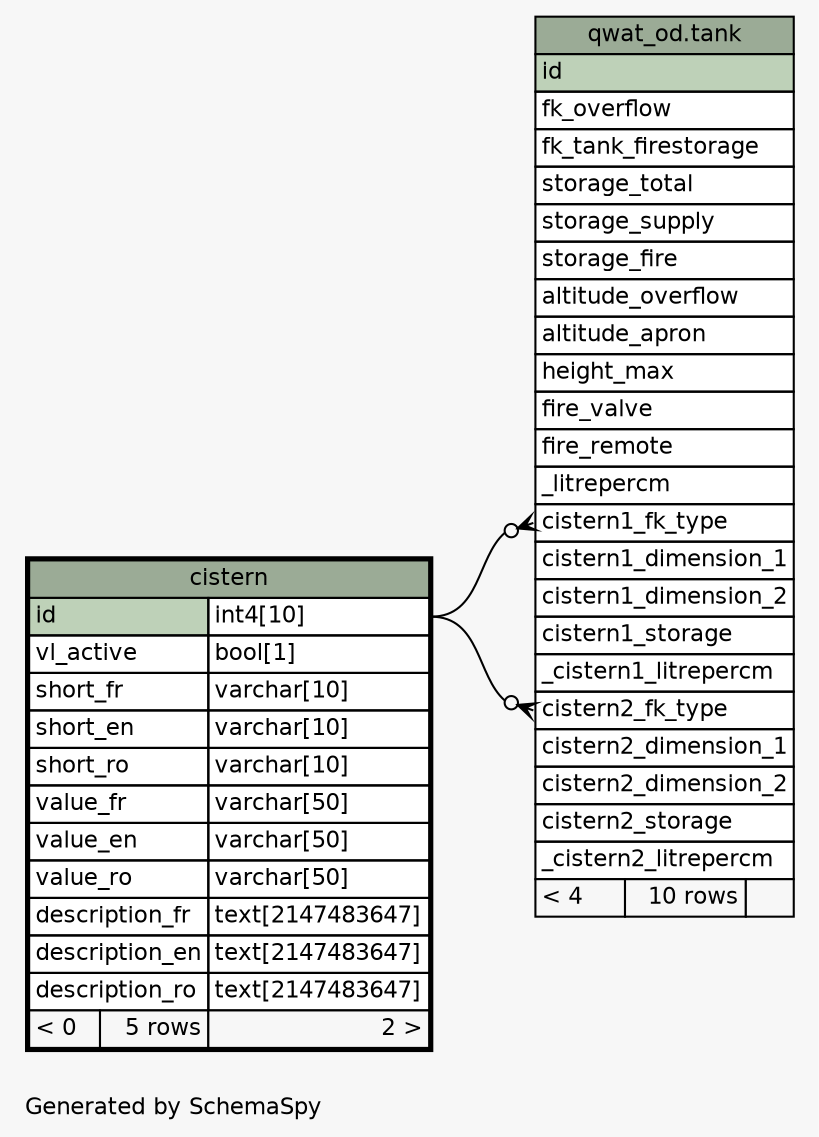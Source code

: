 // dot 2.38.0 on Linux 4.8.0-42-generic
// SchemaSpy rev 590
digraph "oneDegreeRelationshipsDiagram" {
  graph [
    rankdir="RL"
    bgcolor="#f7f7f7"
    label="\nGenerated by SchemaSpy"
    labeljust="l"
    nodesep="0.18"
    ranksep="0.46"
    fontname="Helvetica"
    fontsize="11"
  ];
  node [
    fontname="Helvetica"
    fontsize="11"
    shape="plaintext"
  ];
  edge [
    arrowsize="0.8"
  ];
  "qwat_od.tank":"cistern1_fk_type":w -> "cistern":"id.type":e [arrowhead=none dir=back arrowtail=crowodot];
  "qwat_od.tank":"cistern2_fk_type":w -> "cistern":"id.type":e [arrowhead=none dir=back arrowtail=crowodot];
  "cistern" [
    label=<
    <TABLE BORDER="2" CELLBORDER="1" CELLSPACING="0" BGCOLOR="#ffffff">
      <TR><TD COLSPAN="3" BGCOLOR="#9bab96" ALIGN="CENTER">cistern</TD></TR>
      <TR><TD PORT="id" COLSPAN="2" BGCOLOR="#bed1b8" ALIGN="LEFT">id</TD><TD PORT="id.type" ALIGN="LEFT">int4[10]</TD></TR>
      <TR><TD PORT="vl_active" COLSPAN="2" ALIGN="LEFT">vl_active</TD><TD PORT="vl_active.type" ALIGN="LEFT">bool[1]</TD></TR>
      <TR><TD PORT="short_fr" COLSPAN="2" ALIGN="LEFT">short_fr</TD><TD PORT="short_fr.type" ALIGN="LEFT">varchar[10]</TD></TR>
      <TR><TD PORT="short_en" COLSPAN="2" ALIGN="LEFT">short_en</TD><TD PORT="short_en.type" ALIGN="LEFT">varchar[10]</TD></TR>
      <TR><TD PORT="short_ro" COLSPAN="2" ALIGN="LEFT">short_ro</TD><TD PORT="short_ro.type" ALIGN="LEFT">varchar[10]</TD></TR>
      <TR><TD PORT="value_fr" COLSPAN="2" ALIGN="LEFT">value_fr</TD><TD PORT="value_fr.type" ALIGN="LEFT">varchar[50]</TD></TR>
      <TR><TD PORT="value_en" COLSPAN="2" ALIGN="LEFT">value_en</TD><TD PORT="value_en.type" ALIGN="LEFT">varchar[50]</TD></TR>
      <TR><TD PORT="value_ro" COLSPAN="2" ALIGN="LEFT">value_ro</TD><TD PORT="value_ro.type" ALIGN="LEFT">varchar[50]</TD></TR>
      <TR><TD PORT="description_fr" COLSPAN="2" ALIGN="LEFT">description_fr</TD><TD PORT="description_fr.type" ALIGN="LEFT">text[2147483647]</TD></TR>
      <TR><TD PORT="description_en" COLSPAN="2" ALIGN="LEFT">description_en</TD><TD PORT="description_en.type" ALIGN="LEFT">text[2147483647]</TD></TR>
      <TR><TD PORT="description_ro" COLSPAN="2" ALIGN="LEFT">description_ro</TD><TD PORT="description_ro.type" ALIGN="LEFT">text[2147483647]</TD></TR>
      <TR><TD ALIGN="LEFT" BGCOLOR="#f7f7f7">&lt; 0</TD><TD ALIGN="RIGHT" BGCOLOR="#f7f7f7">5 rows</TD><TD ALIGN="RIGHT" BGCOLOR="#f7f7f7">2 &gt;</TD></TR>
    </TABLE>>
    URL="cistern.html"
    tooltip="cistern"
  ];
  "qwat_od.tank" [
    label=<
    <TABLE BORDER="0" CELLBORDER="1" CELLSPACING="0" BGCOLOR="#ffffff">
      <TR><TD COLSPAN="3" BGCOLOR="#9bab96" ALIGN="CENTER">qwat_od.tank</TD></TR>
      <TR><TD PORT="id" COLSPAN="3" BGCOLOR="#bed1b8" ALIGN="LEFT">id</TD></TR>
      <TR><TD PORT="fk_overflow" COLSPAN="3" ALIGN="LEFT">fk_overflow</TD></TR>
      <TR><TD PORT="fk_tank_firestorage" COLSPAN="3" ALIGN="LEFT">fk_tank_firestorage</TD></TR>
      <TR><TD PORT="storage_total" COLSPAN="3" ALIGN="LEFT">storage_total</TD></TR>
      <TR><TD PORT="storage_supply" COLSPAN="3" ALIGN="LEFT">storage_supply</TD></TR>
      <TR><TD PORT="storage_fire" COLSPAN="3" ALIGN="LEFT">storage_fire</TD></TR>
      <TR><TD PORT="altitude_overflow" COLSPAN="3" ALIGN="LEFT">altitude_overflow</TD></TR>
      <TR><TD PORT="altitude_apron" COLSPAN="3" ALIGN="LEFT">altitude_apron</TD></TR>
      <TR><TD PORT="height_max" COLSPAN="3" ALIGN="LEFT">height_max</TD></TR>
      <TR><TD PORT="fire_valve" COLSPAN="3" ALIGN="LEFT">fire_valve</TD></TR>
      <TR><TD PORT="fire_remote" COLSPAN="3" ALIGN="LEFT">fire_remote</TD></TR>
      <TR><TD PORT="_litrepercm" COLSPAN="3" ALIGN="LEFT">_litrepercm</TD></TR>
      <TR><TD PORT="cistern1_fk_type" COLSPAN="3" ALIGN="LEFT">cistern1_fk_type</TD></TR>
      <TR><TD PORT="cistern1_dimension_1" COLSPAN="3" ALIGN="LEFT">cistern1_dimension_1</TD></TR>
      <TR><TD PORT="cistern1_dimension_2" COLSPAN="3" ALIGN="LEFT">cistern1_dimension_2</TD></TR>
      <TR><TD PORT="cistern1_storage" COLSPAN="3" ALIGN="LEFT">cistern1_storage</TD></TR>
      <TR><TD PORT="_cistern1_litrepercm" COLSPAN="3" ALIGN="LEFT">_cistern1_litrepercm</TD></TR>
      <TR><TD PORT="cistern2_fk_type" COLSPAN="3" ALIGN="LEFT">cistern2_fk_type</TD></TR>
      <TR><TD PORT="cistern2_dimension_1" COLSPAN="3" ALIGN="LEFT">cistern2_dimension_1</TD></TR>
      <TR><TD PORT="cistern2_dimension_2" COLSPAN="3" ALIGN="LEFT">cistern2_dimension_2</TD></TR>
      <TR><TD PORT="cistern2_storage" COLSPAN="3" ALIGN="LEFT">cistern2_storage</TD></TR>
      <TR><TD PORT="_cistern2_litrepercm" COLSPAN="3" ALIGN="LEFT">_cistern2_litrepercm</TD></TR>
      <TR><TD ALIGN="LEFT" BGCOLOR="#f7f7f7">&lt; 4</TD><TD ALIGN="RIGHT" BGCOLOR="#f7f7f7">10 rows</TD><TD ALIGN="RIGHT" BGCOLOR="#f7f7f7">  </TD></TR>
    </TABLE>>
    URL="../../qwat_od/tables/tank.html"
    tooltip="qwat_od.tank"
  ];
}
